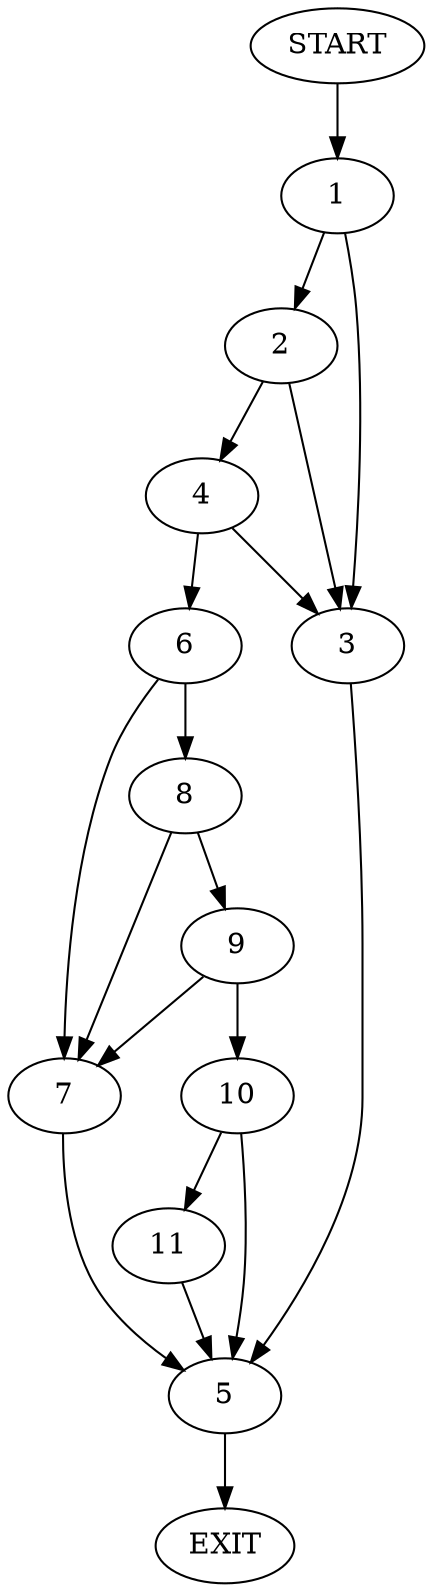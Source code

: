 digraph {
0 [label="START"]
12 [label="EXIT"]
0 -> 1
1 -> 2
1 -> 3
2 -> 3
2 -> 4
3 -> 5
4 -> 6
4 -> 3
6 -> 7
6 -> 8
5 -> 12
8 -> 9
8 -> 7
7 -> 5
9 -> 7
9 -> 10
10 -> 11
10 -> 5
11 -> 5
}
